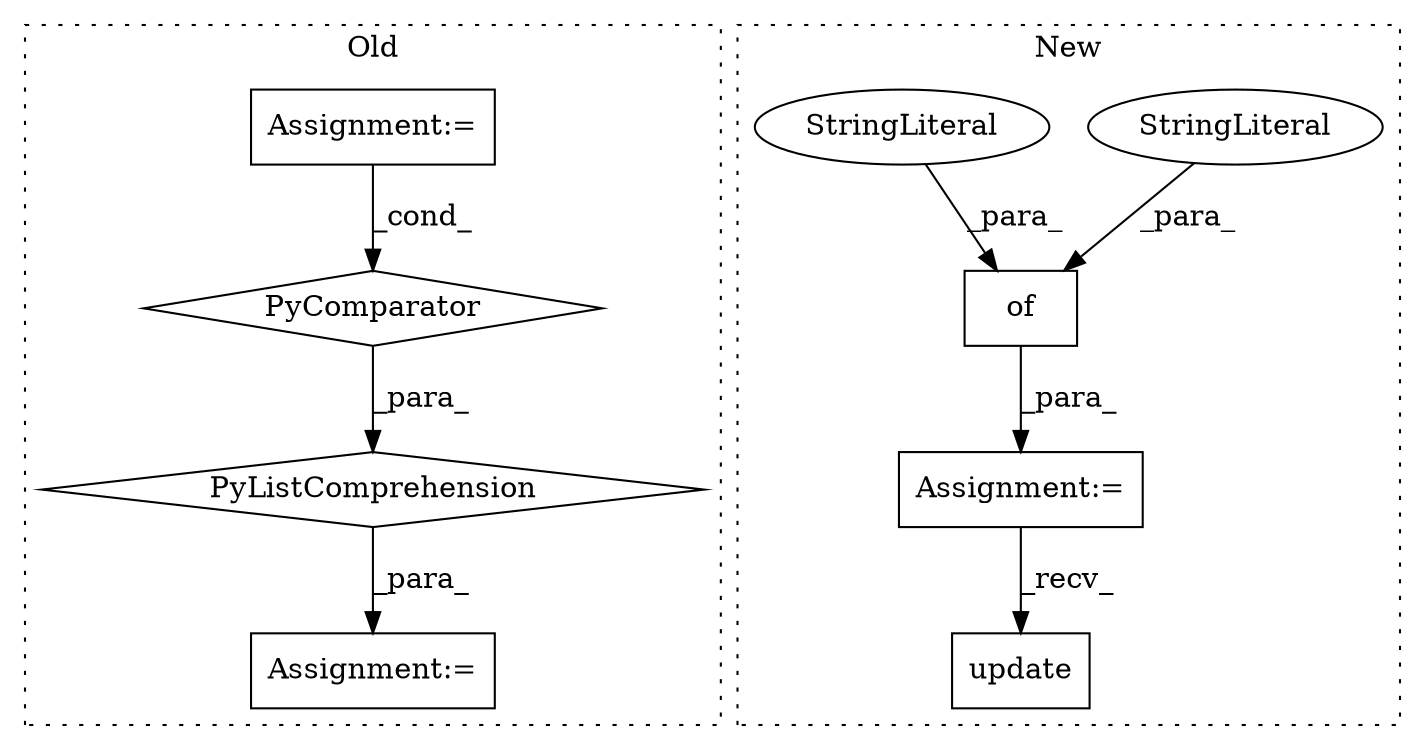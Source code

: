 digraph G {
subgraph cluster0 {
1 [label="PyListComprehension" a="109" s="268" l="124" shape="diamond"];
3 [label="PyComparator" a="113" s="330" l="54" shape="diamond"];
4 [label="Assignment:=" a="7" s="148" l="1" shape="box"];
5 [label="Assignment:=" a="7" s="249" l="1" shape="box"];
label = "Old";
style="dotted";
}
subgraph cluster1 {
2 [label="update" a="32" s="535,562" l="7,1" shape="box"];
6 [label="Assignment:=" a="7" s="203" l="1" shape="box"];
7 [label="of" a="32" s="208,333" l="3,1" shape="box"];
8 [label="StringLiteral" a="45" s="301" l="16" shape="ellipse"];
9 [label="StringLiteral" a="45" s="250" l="17" shape="ellipse"];
label = "New";
style="dotted";
}
1 -> 5 [label="_para_"];
3 -> 1 [label="_para_"];
4 -> 3 [label="_cond_"];
6 -> 2 [label="_recv_"];
7 -> 6 [label="_para_"];
8 -> 7 [label="_para_"];
9 -> 7 [label="_para_"];
}